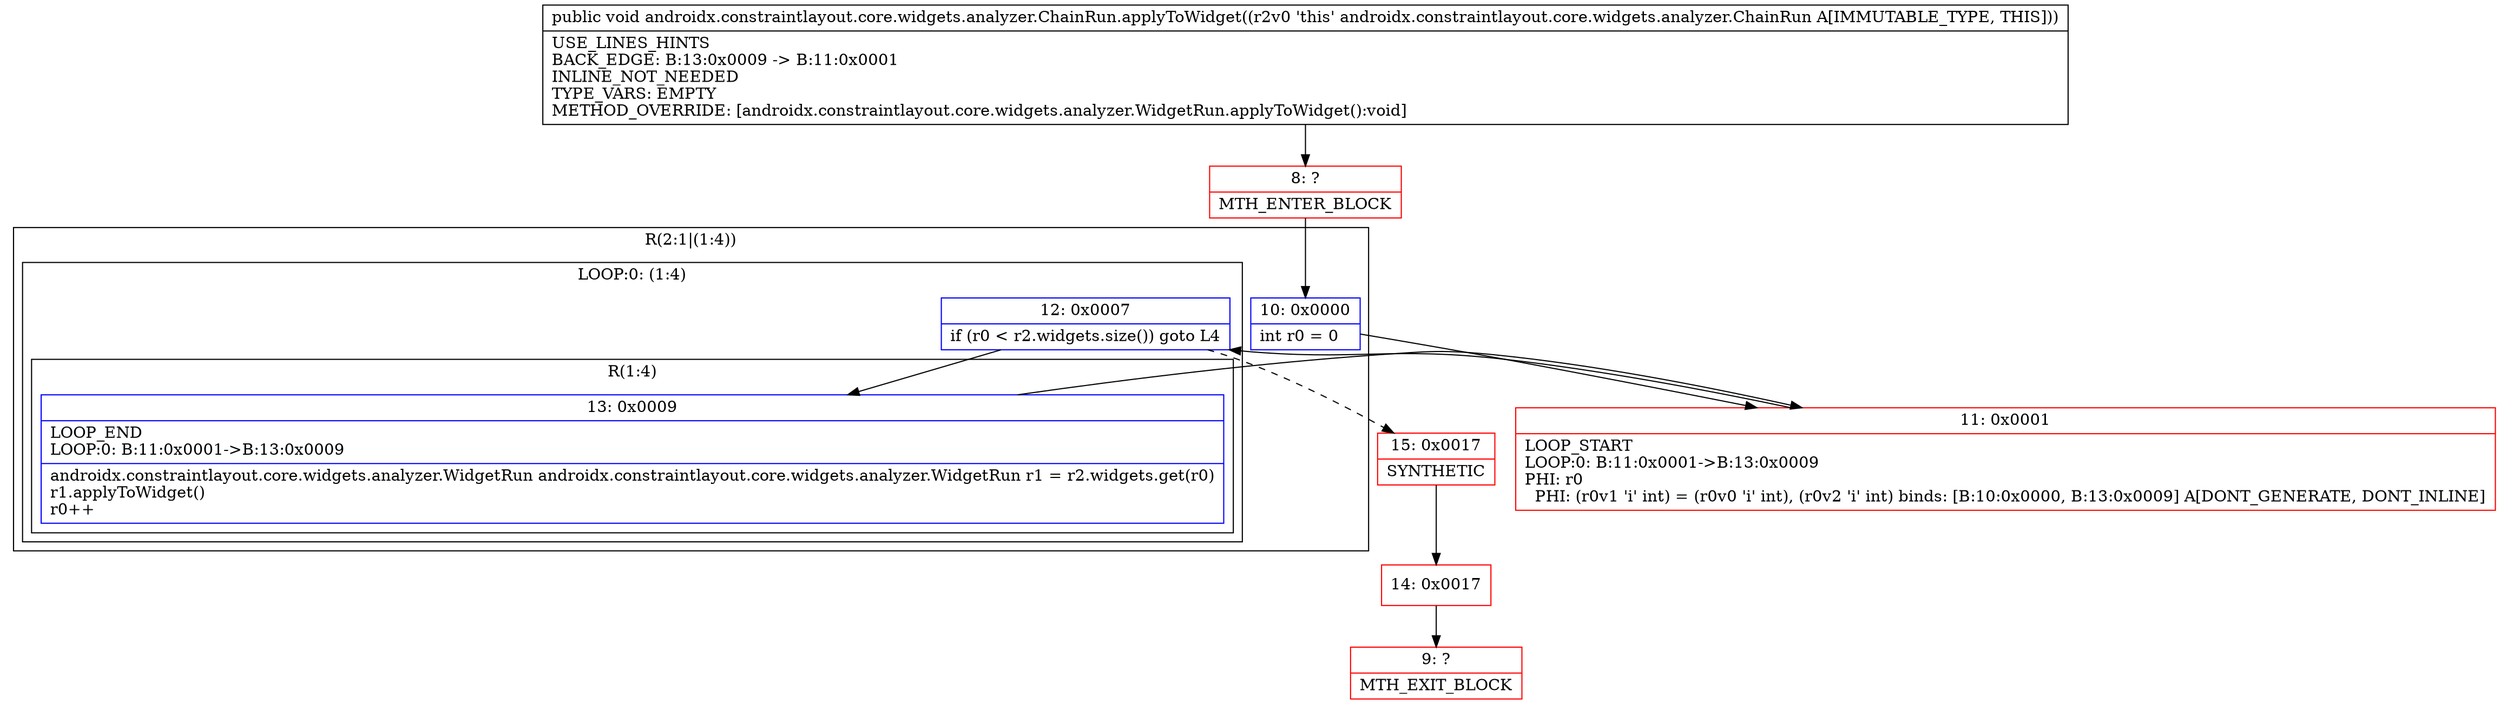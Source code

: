 digraph "CFG forandroidx.constraintlayout.core.widgets.analyzer.ChainRun.applyToWidget()V" {
subgraph cluster_Region_675900049 {
label = "R(2:1|(1:4))";
node [shape=record,color=blue];
Node_10 [shape=record,label="{10\:\ 0x0000|int r0 = 0\l}"];
subgraph cluster_LoopRegion_1844425787 {
label = "LOOP:0: (1:4)";
node [shape=record,color=blue];
Node_12 [shape=record,label="{12\:\ 0x0007|if (r0 \< r2.widgets.size()) goto L4\l}"];
subgraph cluster_Region_885679829 {
label = "R(1:4)";
node [shape=record,color=blue];
Node_13 [shape=record,label="{13\:\ 0x0009|LOOP_END\lLOOP:0: B:11:0x0001\-\>B:13:0x0009\l|androidx.constraintlayout.core.widgets.analyzer.WidgetRun androidx.constraintlayout.core.widgets.analyzer.WidgetRun r1 = r2.widgets.get(r0)\lr1.applyToWidget()\lr0++\l}"];
}
}
}
Node_8 [shape=record,color=red,label="{8\:\ ?|MTH_ENTER_BLOCK\l}"];
Node_11 [shape=record,color=red,label="{11\:\ 0x0001|LOOP_START\lLOOP:0: B:11:0x0001\-\>B:13:0x0009\lPHI: r0 \l  PHI: (r0v1 'i' int) = (r0v0 'i' int), (r0v2 'i' int) binds: [B:10:0x0000, B:13:0x0009] A[DONT_GENERATE, DONT_INLINE]\l}"];
Node_15 [shape=record,color=red,label="{15\:\ 0x0017|SYNTHETIC\l}"];
Node_14 [shape=record,color=red,label="{14\:\ 0x0017}"];
Node_9 [shape=record,color=red,label="{9\:\ ?|MTH_EXIT_BLOCK\l}"];
MethodNode[shape=record,label="{public void androidx.constraintlayout.core.widgets.analyzer.ChainRun.applyToWidget((r2v0 'this' androidx.constraintlayout.core.widgets.analyzer.ChainRun A[IMMUTABLE_TYPE, THIS]))  | USE_LINES_HINTS\lBACK_EDGE: B:13:0x0009 \-\> B:11:0x0001\lINLINE_NOT_NEEDED\lTYPE_VARS: EMPTY\lMETHOD_OVERRIDE: [androidx.constraintlayout.core.widgets.analyzer.WidgetRun.applyToWidget():void]\l}"];
MethodNode -> Node_8;Node_10 -> Node_11;
Node_12 -> Node_13;
Node_12 -> Node_15[style=dashed];
Node_13 -> Node_11;
Node_8 -> Node_10;
Node_11 -> Node_12;
Node_15 -> Node_14;
Node_14 -> Node_9;
}

